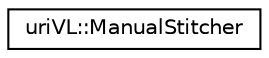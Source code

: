 digraph "Graphical Class Hierarchy"
{
  edge [fontname="Helvetica",fontsize="10",labelfontname="Helvetica",labelfontsize="10"];
  node [fontname="Helvetica",fontsize="10",shape=record];
  rankdir="LR";
  Node1 [label="uriVL::ManualStitcher",height=0.2,width=0.4,color="black", fillcolor="white", style="filled",URL="$classuriVL_1_1ManualStitcher.html",tooltip="A ManualStitcher uses user input to position correctly relative to one another a set of RasterImage o..."];
}
